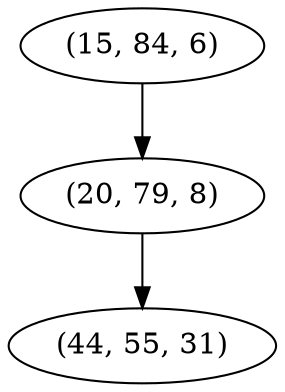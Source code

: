 digraph tree {
    "(15, 84, 6)";
    "(20, 79, 8)";
    "(44, 55, 31)";
    "(15, 84, 6)" -> "(20, 79, 8)";
    "(20, 79, 8)" -> "(44, 55, 31)";
}
